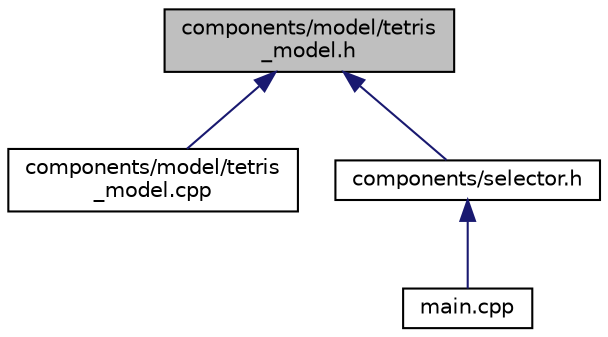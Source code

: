 digraph "components/model/tetris_model.h"
{
 // LATEX_PDF_SIZE
  edge [fontname="Helvetica",fontsize="10",labelfontname="Helvetica",labelfontsize="10"];
  node [fontname="Helvetica",fontsize="10",shape=record];
  Node1 [label="components/model/tetris\l_model.h",height=0.2,width=0.4,color="black", fillcolor="grey75", style="filled", fontcolor="black",tooltip="Заголовочный файл класса TetrisModel."];
  Node1 -> Node2 [dir="back",color="midnightblue",fontsize="10",style="solid",fontname="Helvetica"];
  Node2 [label="components/model/tetris\l_model.cpp",height=0.2,width=0.4,color="black", fillcolor="white", style="filled",URL="$tetris__model_8cpp.html",tooltip="Методы класса TetrisModel."];
  Node1 -> Node3 [dir="back",color="midnightblue",fontsize="10",style="solid",fontname="Helvetica"];
  Node3 [label="components/selector.h",height=0.2,width=0.4,color="black", fillcolor="white", style="filled",URL="$selector_8h_source.html",tooltip=" "];
  Node3 -> Node4 [dir="back",color="midnightblue",fontsize="10",style="solid",fontname="Helvetica"];
  Node4 [label="main.cpp",height=0.2,width=0.4,color="black", fillcolor="white", style="filled",URL="$main_8cpp.html",tooltip="Основной файл, запускающий программу."];
}
